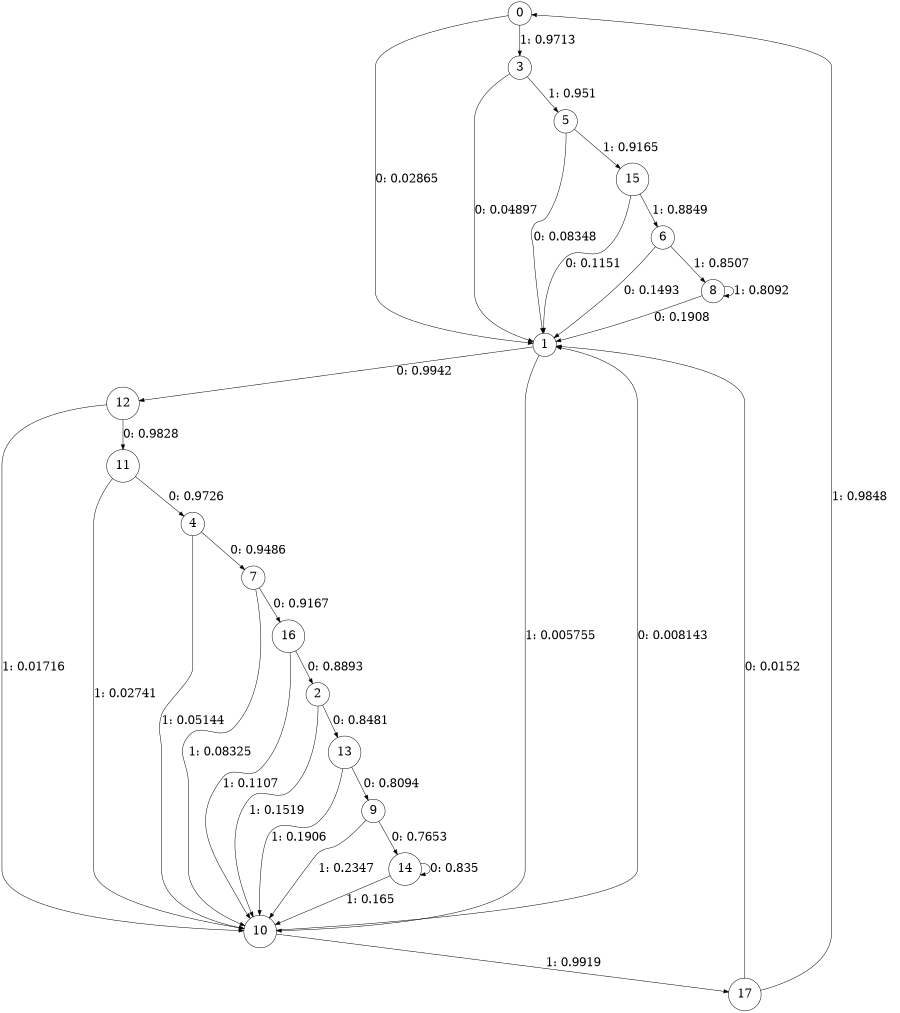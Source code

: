 digraph "ch3_face_source_L10" {
size = "6,8.5";
ratio = "fill";
node [shape = circle];
node [fontsize = 24];
edge [fontsize = 24];
0 -> 1 [label = "0: 0.02865  "];
0 -> 3 [label = "1: 0.9713   "];
1 -> 12 [label = "0: 0.9942   "];
1 -> 10 [label = "1: 0.005755  "];
2 -> 13 [label = "0: 0.8481   "];
2 -> 10 [label = "1: 0.1519   "];
3 -> 1 [label = "0: 0.04897  "];
3 -> 5 [label = "1: 0.951    "];
4 -> 7 [label = "0: 0.9486   "];
4 -> 10 [label = "1: 0.05144  "];
5 -> 1 [label = "0: 0.08348  "];
5 -> 15 [label = "1: 0.9165   "];
6 -> 1 [label = "0: 0.1493   "];
6 -> 8 [label = "1: 0.8507   "];
7 -> 16 [label = "0: 0.9167   "];
7 -> 10 [label = "1: 0.08325  "];
8 -> 1 [label = "0: 0.1908   "];
8 -> 8 [label = "1: 0.8092   "];
9 -> 14 [label = "0: 0.7653   "];
9 -> 10 [label = "1: 0.2347   "];
10 -> 1 [label = "0: 0.008143  "];
10 -> 17 [label = "1: 0.9919   "];
11 -> 4 [label = "0: 0.9726   "];
11 -> 10 [label = "1: 0.02741  "];
12 -> 11 [label = "0: 0.9828   "];
12 -> 10 [label = "1: 0.01716  "];
13 -> 9 [label = "0: 0.8094   "];
13 -> 10 [label = "1: 0.1906   "];
14 -> 14 [label = "0: 0.835    "];
14 -> 10 [label = "1: 0.165    "];
15 -> 1 [label = "0: 0.1151   "];
15 -> 6 [label = "1: 0.8849   "];
16 -> 2 [label = "0: 0.8893   "];
16 -> 10 [label = "1: 0.1107   "];
17 -> 1 [label = "0: 0.0152   "];
17 -> 0 [label = "1: 0.9848   "];
}